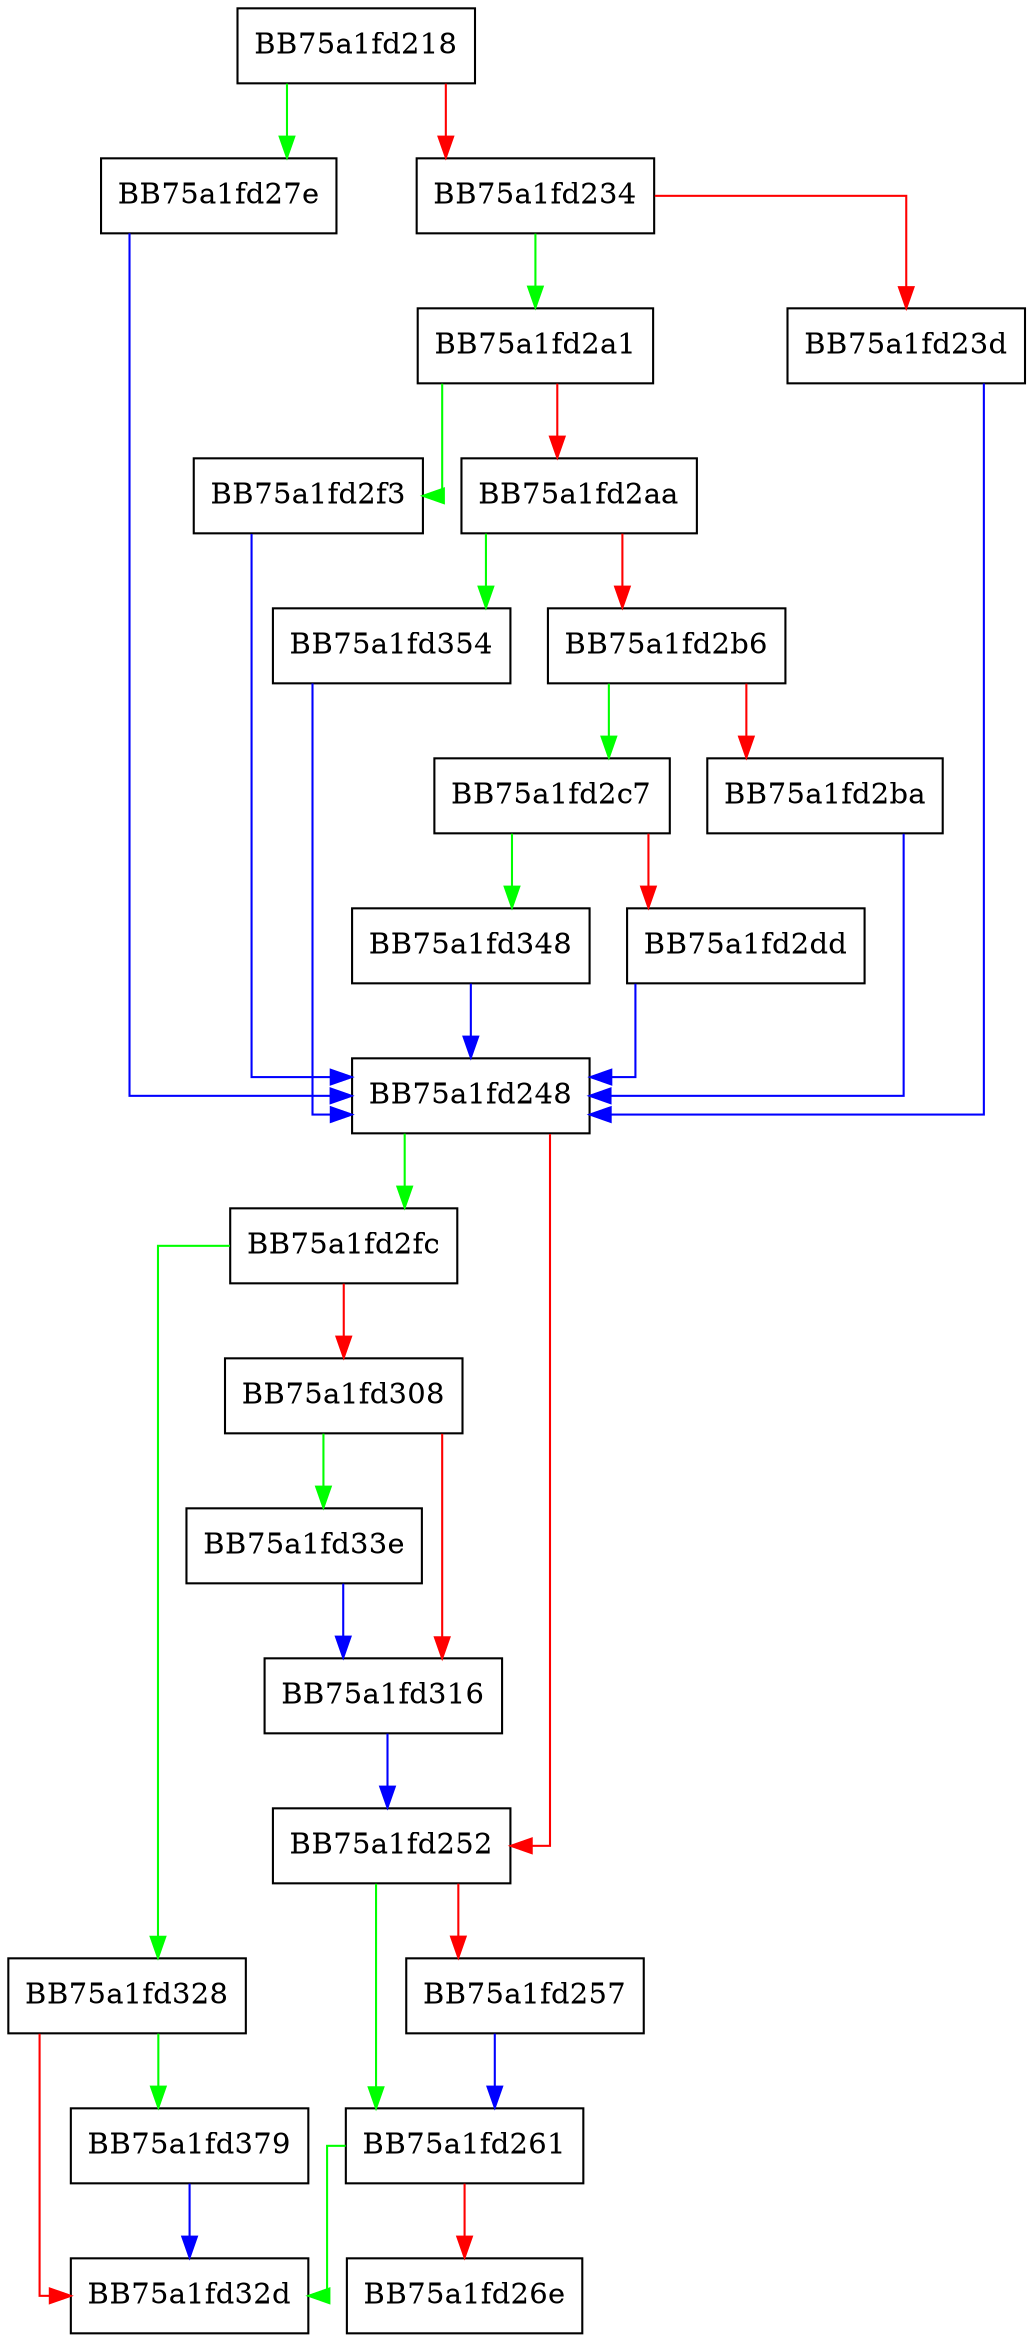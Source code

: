 digraph luaL_checklstring {
  node [shape="box"];
  graph [splines=ortho];
  BB75a1fd218 -> BB75a1fd27e [color="green"];
  BB75a1fd218 -> BB75a1fd234 [color="red"];
  BB75a1fd234 -> BB75a1fd2a1 [color="green"];
  BB75a1fd234 -> BB75a1fd23d [color="red"];
  BB75a1fd23d -> BB75a1fd248 [color="blue"];
  BB75a1fd248 -> BB75a1fd2fc [color="green"];
  BB75a1fd248 -> BB75a1fd252 [color="red"];
  BB75a1fd252 -> BB75a1fd261 [color="green"];
  BB75a1fd252 -> BB75a1fd257 [color="red"];
  BB75a1fd257 -> BB75a1fd261 [color="blue"];
  BB75a1fd261 -> BB75a1fd32d [color="green"];
  BB75a1fd261 -> BB75a1fd26e [color="red"];
  BB75a1fd27e -> BB75a1fd248 [color="blue"];
  BB75a1fd2a1 -> BB75a1fd2f3 [color="green"];
  BB75a1fd2a1 -> BB75a1fd2aa [color="red"];
  BB75a1fd2aa -> BB75a1fd354 [color="green"];
  BB75a1fd2aa -> BB75a1fd2b6 [color="red"];
  BB75a1fd2b6 -> BB75a1fd2c7 [color="green"];
  BB75a1fd2b6 -> BB75a1fd2ba [color="red"];
  BB75a1fd2ba -> BB75a1fd248 [color="blue"];
  BB75a1fd2c7 -> BB75a1fd348 [color="green"];
  BB75a1fd2c7 -> BB75a1fd2dd [color="red"];
  BB75a1fd2dd -> BB75a1fd248 [color="blue"];
  BB75a1fd2f3 -> BB75a1fd248 [color="blue"];
  BB75a1fd2fc -> BB75a1fd328 [color="green"];
  BB75a1fd2fc -> BB75a1fd308 [color="red"];
  BB75a1fd308 -> BB75a1fd33e [color="green"];
  BB75a1fd308 -> BB75a1fd316 [color="red"];
  BB75a1fd316 -> BB75a1fd252 [color="blue"];
  BB75a1fd328 -> BB75a1fd379 [color="green"];
  BB75a1fd328 -> BB75a1fd32d [color="red"];
  BB75a1fd33e -> BB75a1fd316 [color="blue"];
  BB75a1fd348 -> BB75a1fd248 [color="blue"];
  BB75a1fd354 -> BB75a1fd248 [color="blue"];
  BB75a1fd379 -> BB75a1fd32d [color="blue"];
}